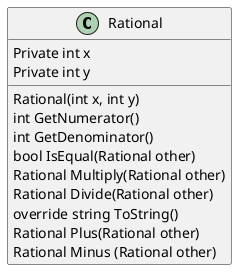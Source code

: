 ﻿@startuml
'' Rational
Class Rational{
	{field}Private int x
	{field}Private int y
	{method}Rational(int x, int y)
	{method}int GetNumerator()
	{method}int GetDenominator()
	{method}bool IsEqual(Rational other)
	{method}Rational Multiply(Rational other)
	{method}Rational Divide(Rational other)
	{method}override string ToString()
	{method}Rational Plus(Rational other)
	{method}Rational Minus (Rational other)
}
@enduml